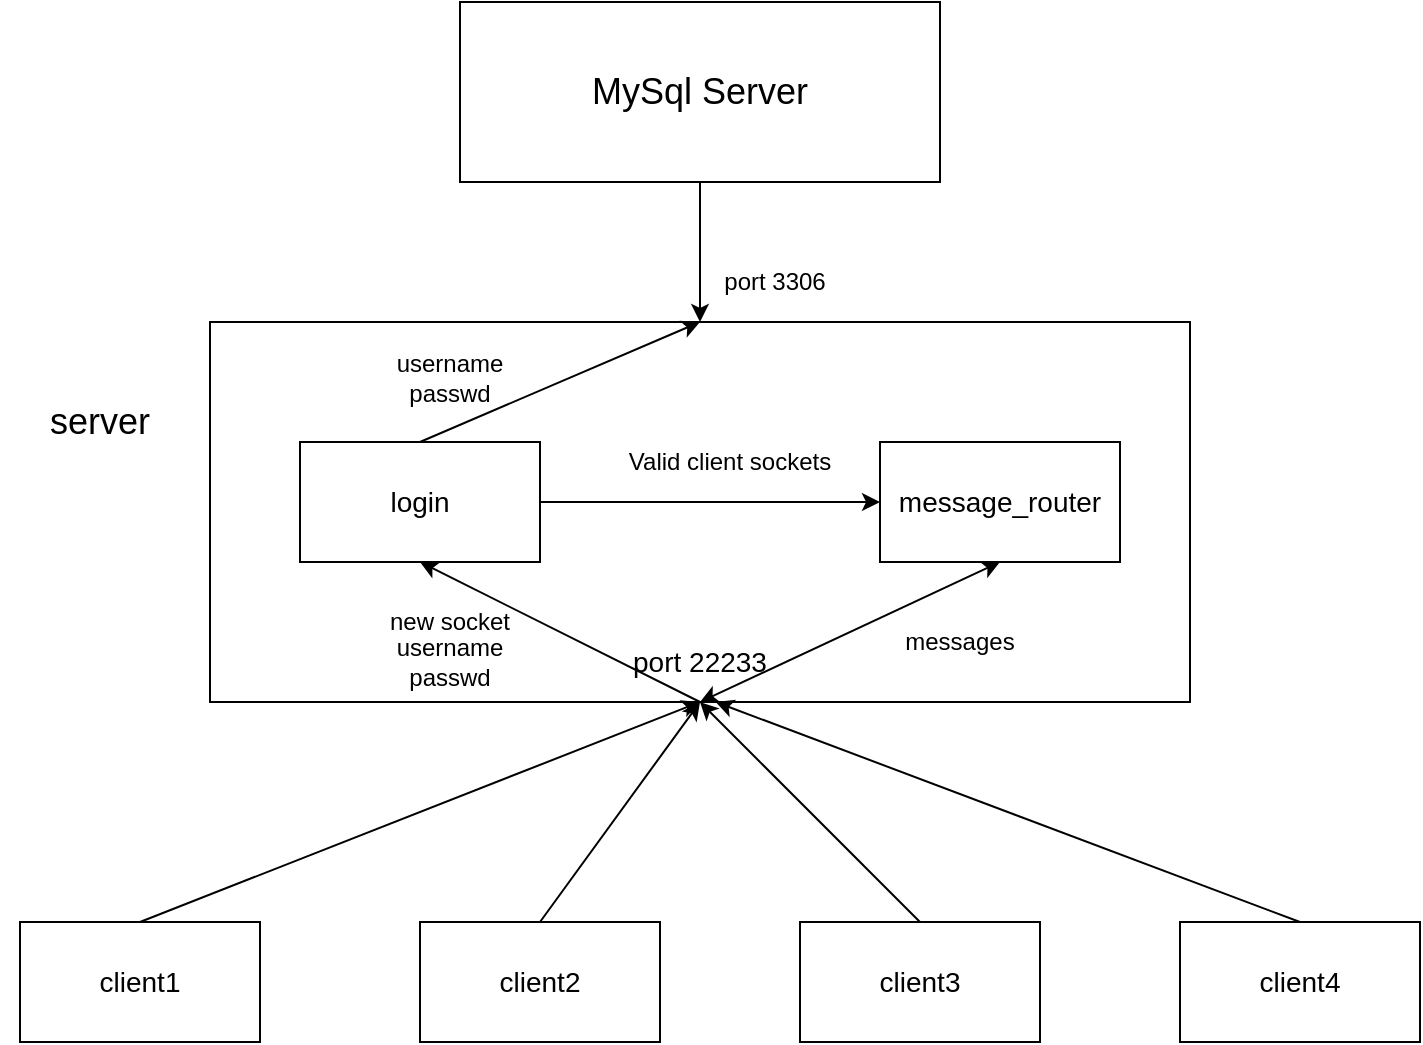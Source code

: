 <mxfile version="13.9.9" type="device"><diagram id="iITPF2mm1m5l4WQfAQ35" name="第 1 页"><mxGraphModel dx="942" dy="649" grid="1" gridSize="10" guides="1" tooltips="1" connect="1" arrows="1" fold="1" page="1" pageScale="1" pageWidth="850" pageHeight="1100" math="0" shadow="0"><root><mxCell id="0"/><mxCell id="1" parent="0"/><mxCell id="PITG9Ph48yJnVrDDoHHY-4" style="edgeStyle=orthogonalEdgeStyle;rounded=0;orthogonalLoop=1;jettySize=auto;html=1;exitX=0.5;exitY=1;exitDx=0;exitDy=0;" edge="1" parent="1" source="PITG9Ph48yJnVrDDoHHY-1" target="PITG9Ph48yJnVrDDoHHY-2"><mxGeometry relative="1" as="geometry"/></mxCell><mxCell id="PITG9Ph48yJnVrDDoHHY-1" value="&lt;font style=&quot;font-size: 18px&quot;&gt;MySql Server&lt;/font&gt;" style="rounded=0;whiteSpace=wrap;html=1;" vertex="1" parent="1"><mxGeometry x="300" y="10" width="240" height="90" as="geometry"/></mxCell><mxCell id="PITG9Ph48yJnVrDDoHHY-2" value="" style="rounded=0;whiteSpace=wrap;html=1;" vertex="1" parent="1"><mxGeometry x="175" y="170" width="490" height="190" as="geometry"/></mxCell><mxCell id="PITG9Ph48yJnVrDDoHHY-5" value="port 3306" style="text;html=1;strokeColor=none;fillColor=none;align=center;verticalAlign=middle;whiteSpace=wrap;rounded=0;" vertex="1" parent="1"><mxGeometry x="425" y="140" width="65" height="20" as="geometry"/></mxCell><mxCell id="PITG9Ph48yJnVrDDoHHY-31" style="edgeStyle=orthogonalEdgeStyle;rounded=0;orthogonalLoop=1;jettySize=auto;html=1;exitX=1;exitY=0.5;exitDx=0;exitDy=0;entryX=0;entryY=0.5;entryDx=0;entryDy=0;" edge="1" parent="1" source="PITG9Ph48yJnVrDDoHHY-6" target="PITG9Ph48yJnVrDDoHHY-7"><mxGeometry relative="1" as="geometry"/></mxCell><mxCell id="PITG9Ph48yJnVrDDoHHY-35" style="orthogonalLoop=1;jettySize=auto;html=1;exitX=0.5;exitY=0;exitDx=0;exitDy=0;entryX=0.5;entryY=0;entryDx=0;entryDy=0;rounded=0;" edge="1" parent="1" source="PITG9Ph48yJnVrDDoHHY-6" target="PITG9Ph48yJnVrDDoHHY-2"><mxGeometry relative="1" as="geometry"/></mxCell><mxCell id="PITG9Ph48yJnVrDDoHHY-6" value="" style="rounded=0;whiteSpace=wrap;html=1;" vertex="1" parent="1"><mxGeometry x="220" y="230" width="120" height="60" as="geometry"/></mxCell><mxCell id="PITG9Ph48yJnVrDDoHHY-7" value="" style="rounded=0;whiteSpace=wrap;html=1;" vertex="1" parent="1"><mxGeometry x="510" y="230" width="120" height="60" as="geometry"/></mxCell><mxCell id="PITG9Ph48yJnVrDDoHHY-8" value="&lt;font style=&quot;font-size: 14px&quot;&gt;login&lt;/font&gt;" style="text;html=1;strokeColor=none;fillColor=none;align=center;verticalAlign=middle;whiteSpace=wrap;rounded=0;" vertex="1" parent="1"><mxGeometry x="250" y="250" width="60" height="20" as="geometry"/></mxCell><mxCell id="PITG9Ph48yJnVrDDoHHY-9" value="&lt;font style=&quot;font-size: 14px&quot;&gt;message_router&lt;/font&gt;" style="text;html=1;strokeColor=none;fillColor=none;align=center;verticalAlign=middle;whiteSpace=wrap;rounded=0;" vertex="1" parent="1"><mxGeometry x="520" y="235" width="100" height="50" as="geometry"/></mxCell><mxCell id="PITG9Ph48yJnVrDDoHHY-10" value="&lt;font style=&quot;font-size: 18px&quot;&gt;server&lt;/font&gt;" style="text;html=1;strokeColor=none;fillColor=none;align=center;verticalAlign=middle;whiteSpace=wrap;rounded=0;" vertex="1" parent="1"><mxGeometry x="70" y="207.5" width="100" height="25" as="geometry"/></mxCell><mxCell id="PITG9Ph48yJnVrDDoHHY-11" value="" style="rounded=0;whiteSpace=wrap;html=1;" vertex="1" parent="1"><mxGeometry x="80" y="470" width="120" height="60" as="geometry"/></mxCell><mxCell id="PITG9Ph48yJnVrDDoHHY-12" value="" style="rounded=0;whiteSpace=wrap;html=1;" vertex="1" parent="1"><mxGeometry x="280" y="470" width="120" height="60" as="geometry"/></mxCell><mxCell id="PITG9Ph48yJnVrDDoHHY-13" value="" style="rounded=0;whiteSpace=wrap;html=1;" vertex="1" parent="1"><mxGeometry x="470" y="470" width="120" height="60" as="geometry"/></mxCell><mxCell id="PITG9Ph48yJnVrDDoHHY-14" value="" style="rounded=0;whiteSpace=wrap;html=1;" vertex="1" parent="1"><mxGeometry x="660" y="470" width="120" height="60" as="geometry"/></mxCell><mxCell id="PITG9Ph48yJnVrDDoHHY-18" value="" style="endArrow=classic;html=1;exitX=0.5;exitY=0;exitDx=0;exitDy=0;entryX=0.5;entryY=1;entryDx=0;entryDy=0;" edge="1" parent="1" source="PITG9Ph48yJnVrDDoHHY-11" target="PITG9Ph48yJnVrDDoHHY-2"><mxGeometry width="50" height="50" relative="1" as="geometry"><mxPoint x="400" y="290" as="sourcePoint"/><mxPoint x="400" y="370" as="targetPoint"/></mxGeometry></mxCell><mxCell id="PITG9Ph48yJnVrDDoHHY-19" value="" style="endArrow=classic;html=1;exitX=0.5;exitY=0;exitDx=0;exitDy=0;" edge="1" parent="1" source="PITG9Ph48yJnVrDDoHHY-12"><mxGeometry width="50" height="50" relative="1" as="geometry"><mxPoint x="400" y="290" as="sourcePoint"/><mxPoint x="420" y="360" as="targetPoint"/></mxGeometry></mxCell><mxCell id="PITG9Ph48yJnVrDDoHHY-20" value="" style="endArrow=classic;html=1;exitX=0.5;exitY=0;exitDx=0;exitDy=0;" edge="1" parent="1" source="PITG9Ph48yJnVrDDoHHY-13"><mxGeometry width="50" height="50" relative="1" as="geometry"><mxPoint x="400" y="290" as="sourcePoint"/><mxPoint x="420" y="360" as="targetPoint"/></mxGeometry></mxCell><mxCell id="PITG9Ph48yJnVrDDoHHY-21" value="" style="endArrow=classic;html=1;exitX=0.5;exitY=0;exitDx=0;exitDy=0;entryX=0.516;entryY=1;entryDx=0;entryDy=0;entryPerimeter=0;" edge="1" parent="1" source="PITG9Ph48yJnVrDDoHHY-14" target="PITG9Ph48yJnVrDDoHHY-2"><mxGeometry width="50" height="50" relative="1" as="geometry"><mxPoint x="400" y="290" as="sourcePoint"/><mxPoint x="450" y="240" as="targetPoint"/></mxGeometry></mxCell><mxCell id="PITG9Ph48yJnVrDDoHHY-22" value="&lt;font style=&quot;font-size: 14px&quot;&gt;client1&lt;/font&gt;" style="text;html=1;strokeColor=none;fillColor=none;align=center;verticalAlign=middle;whiteSpace=wrap;rounded=0;" vertex="1" parent="1"><mxGeometry x="120" y="490" width="40" height="20" as="geometry"/></mxCell><mxCell id="PITG9Ph48yJnVrDDoHHY-23" value="&lt;font style=&quot;font-size: 14px&quot;&gt;client2&lt;/font&gt;" style="text;html=1;strokeColor=none;fillColor=none;align=center;verticalAlign=middle;whiteSpace=wrap;rounded=0;" vertex="1" parent="1"><mxGeometry x="320" y="490" width="40" height="20" as="geometry"/></mxCell><mxCell id="PITG9Ph48yJnVrDDoHHY-24" value="&lt;font style=&quot;font-size: 14px&quot;&gt;client3&lt;/font&gt;" style="text;html=1;strokeColor=none;fillColor=none;align=center;verticalAlign=middle;whiteSpace=wrap;rounded=0;" vertex="1" parent="1"><mxGeometry x="510" y="490" width="40" height="20" as="geometry"/></mxCell><mxCell id="PITG9Ph48yJnVrDDoHHY-25" value="&lt;font style=&quot;font-size: 14px&quot;&gt;client4&lt;/font&gt;" style="text;html=1;strokeColor=none;fillColor=none;align=center;verticalAlign=middle;whiteSpace=wrap;rounded=0;" vertex="1" parent="1"><mxGeometry x="700" y="490" width="40" height="20" as="geometry"/></mxCell><mxCell id="PITG9Ph48yJnVrDDoHHY-26" value="&lt;font style=&quot;font-size: 14px&quot;&gt;port 22233&lt;/font&gt;" style="text;html=1;strokeColor=none;fillColor=none;align=center;verticalAlign=middle;whiteSpace=wrap;rounded=0;" vertex="1" parent="1"><mxGeometry x="385" y="330" width="70" height="20" as="geometry"/></mxCell><mxCell id="PITG9Ph48yJnVrDDoHHY-28" value="" style="endArrow=classic;html=1;exitX=0.5;exitY=1;exitDx=0;exitDy=0;entryX=0.5;entryY=1;entryDx=0;entryDy=0;" edge="1" parent="1" source="PITG9Ph48yJnVrDDoHHY-2" target="PITG9Ph48yJnVrDDoHHY-6"><mxGeometry width="50" height="50" relative="1" as="geometry"><mxPoint x="400" y="340" as="sourcePoint"/><mxPoint x="450" y="290" as="targetPoint"/></mxGeometry></mxCell><mxCell id="PITG9Ph48yJnVrDDoHHY-30" value="new socket" style="text;html=1;strokeColor=none;fillColor=none;align=center;verticalAlign=middle;whiteSpace=wrap;rounded=0;" vertex="1" parent="1"><mxGeometry x="260" y="310" width="70" height="20" as="geometry"/></mxCell><mxCell id="PITG9Ph48yJnVrDDoHHY-32" value="Valid client sockets" style="text;html=1;strokeColor=none;fillColor=none;align=center;verticalAlign=middle;whiteSpace=wrap;rounded=0;" vertex="1" parent="1"><mxGeometry x="380" y="230" width="110" height="20" as="geometry"/></mxCell><mxCell id="PITG9Ph48yJnVrDDoHHY-33" value="" style="endArrow=classic;startArrow=classic;html=1;exitX=0.5;exitY=1;exitDx=0;exitDy=0;entryX=0.5;entryY=1;entryDx=0;entryDy=0;" edge="1" parent="1" source="PITG9Ph48yJnVrDDoHHY-2" target="PITG9Ph48yJnVrDDoHHY-7"><mxGeometry width="50" height="50" relative="1" as="geometry"><mxPoint x="470" y="340" as="sourcePoint"/><mxPoint x="520" y="290" as="targetPoint"/></mxGeometry></mxCell><mxCell id="PITG9Ph48yJnVrDDoHHY-34" value="username passwd" style="text;html=1;strokeColor=none;fillColor=none;align=center;verticalAlign=middle;whiteSpace=wrap;rounded=0;" vertex="1" parent="1"><mxGeometry x="255" y="330" width="80" height="20" as="geometry"/></mxCell><mxCell id="PITG9Ph48yJnVrDDoHHY-36" value="username passwd" style="text;html=1;strokeColor=none;fillColor=none;align=center;verticalAlign=middle;whiteSpace=wrap;rounded=0;" vertex="1" parent="1"><mxGeometry x="255" y="187.5" width="80" height="20" as="geometry"/></mxCell><mxCell id="PITG9Ph48yJnVrDDoHHY-37" value="messages" style="text;html=1;strokeColor=none;fillColor=none;align=center;verticalAlign=middle;whiteSpace=wrap;rounded=0;" vertex="1" parent="1"><mxGeometry x="510" y="320" width="80" height="20" as="geometry"/></mxCell></root></mxGraphModel></diagram></mxfile>